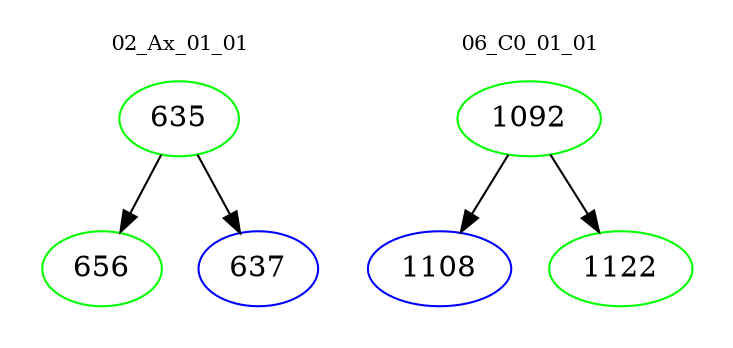 digraph{
subgraph cluster_0 {
color = white
label = "02_Ax_01_01";
fontsize=10;
T0_635 [label="635", color="green"]
T0_635 -> T0_656 [color="black"]
T0_656 [label="656", color="green"]
T0_635 -> T0_637 [color="black"]
T0_637 [label="637", color="blue"]
}
subgraph cluster_1 {
color = white
label = "06_C0_01_01";
fontsize=10;
T1_1092 [label="1092", color="green"]
T1_1092 -> T1_1108 [color="black"]
T1_1108 [label="1108", color="blue"]
T1_1092 -> T1_1122 [color="black"]
T1_1122 [label="1122", color="green"]
}
}
